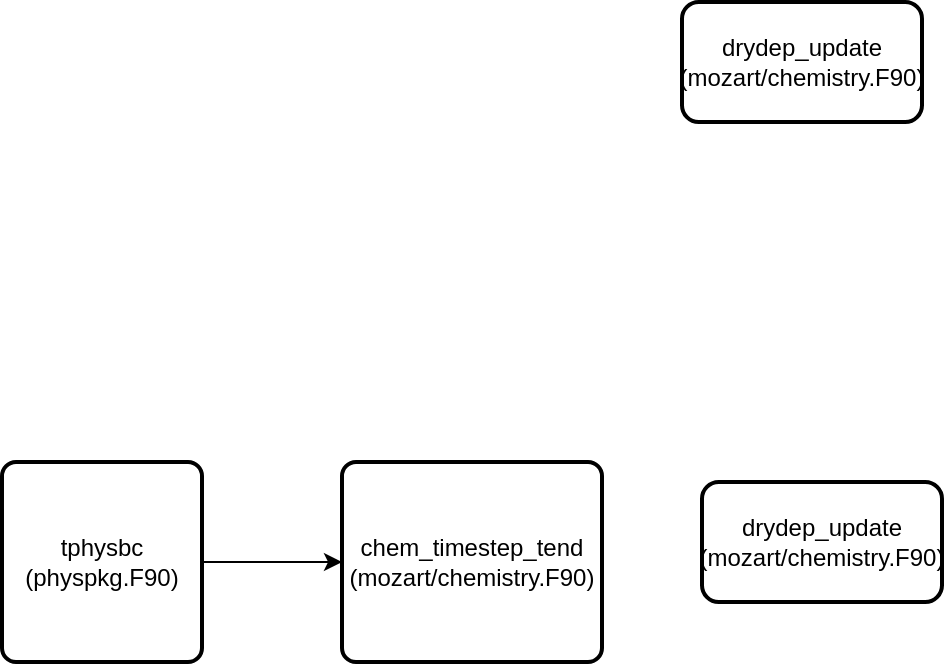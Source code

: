 <mxfile version="20.8.11" type="github">
  <diagram name="Page-1" id="RVc5O75SGtg6AM-p8no6">
    <mxGraphModel dx="2092" dy="763" grid="1" gridSize="10" guides="1" tooltips="1" connect="1" arrows="1" fold="1" page="1" pageScale="1" pageWidth="850" pageHeight="1100" math="0" shadow="0">
      <root>
        <mxCell id="0" />
        <mxCell id="1" parent="0" />
        <mxCell id="3C-lH5bUP-_9y8NJJMrf-3" value="" style="edgeStyle=orthogonalEdgeStyle;rounded=0;orthogonalLoop=1;jettySize=auto;html=1;" parent="1" source="3C-lH5bUP-_9y8NJJMrf-1" target="3C-lH5bUP-_9y8NJJMrf-2" edge="1">
          <mxGeometry relative="1" as="geometry" />
        </mxCell>
        <mxCell id="3C-lH5bUP-_9y8NJJMrf-1" value="tphysbc&lt;br&gt;(physpkg.F90)" style="rounded=1;whiteSpace=wrap;html=1;absoluteArcSize=1;arcSize=14;strokeWidth=2;" parent="1" vertex="1">
          <mxGeometry x="-810" y="320" width="100" height="100" as="geometry" />
        </mxCell>
        <mxCell id="3C-lH5bUP-_9y8NJJMrf-2" value="chem_timestep_tend&lt;br&gt;(mozart/chemistry.F90)" style="rounded=1;whiteSpace=wrap;html=1;absoluteArcSize=1;arcSize=14;strokeWidth=2;" parent="1" vertex="1">
          <mxGeometry x="-640" y="320" width="130" height="100" as="geometry" />
        </mxCell>
        <mxCell id="3C-lH5bUP-_9y8NJJMrf-4" value="drydep_update&lt;br&gt;(mozart/chemistry.F90)" style="rounded=1;whiteSpace=wrap;html=1;arcSize=14;strokeWidth=2;" parent="1" vertex="1">
          <mxGeometry x="-470" y="90" width="120" height="60" as="geometry" />
        </mxCell>
        <mxCell id="9GyQKj4CsxLB9RSnQ89A-4" value="drydep_update&lt;br&gt;(mozart/chemistry.F90)" style="rounded=1;whiteSpace=wrap;html=1;arcSize=14;strokeWidth=2;" vertex="1" parent="1">
          <mxGeometry x="-460" y="330" width="120" height="60" as="geometry" />
        </mxCell>
      </root>
    </mxGraphModel>
  </diagram>
</mxfile>
